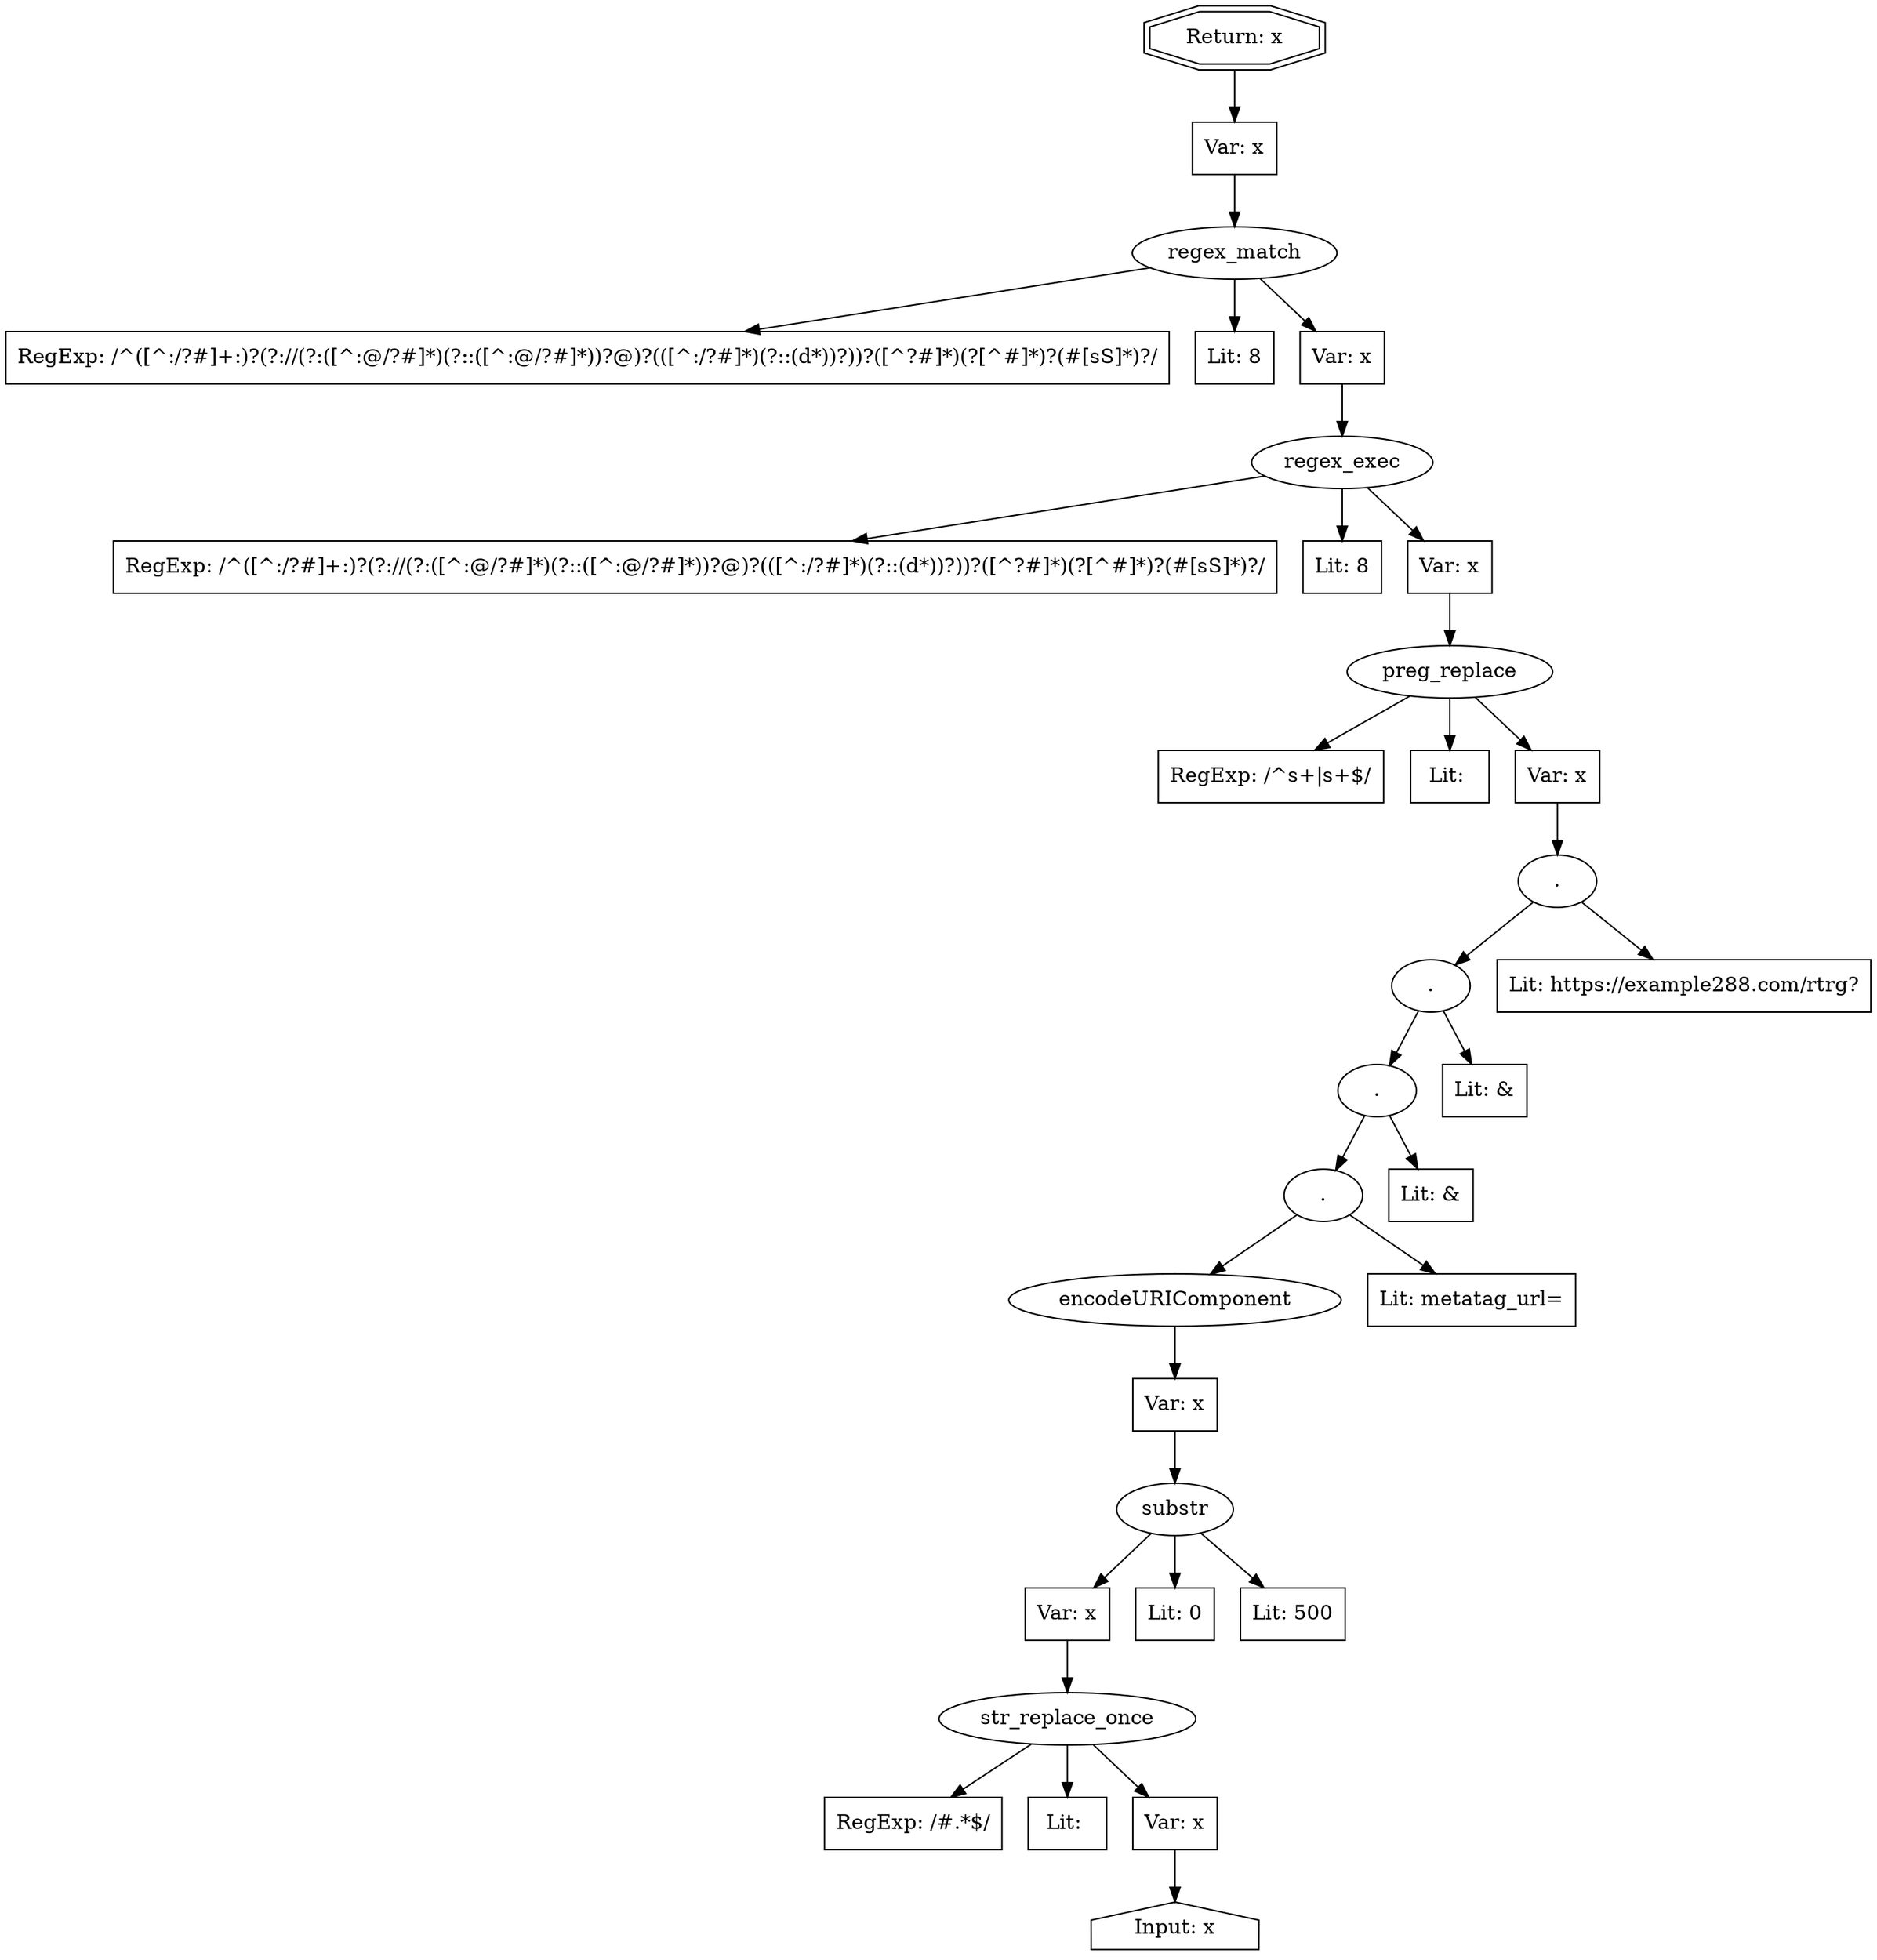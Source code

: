 // Finding: 76225ab2-64c6-465a-a9aa-9b3e3f650157
// Finding.url: https://www.example257.com/for_buyers/#"></iframe></style></script></object></embed></textarea><img src=x onerror=taintfoxLog('9296494f889145b3bea095ad0d5c2dd6')><!--/*
// Finding.parentloc: https://www.example257.com/for_buyers/#"></iframe></style></script></object></embed></textarea><img src=x onerror=taintfoxLog('9296494f889145b3bea095ad0d5c2dd6')><!--/*
// Finding.domain: www.example257.com
// Finding.base_domain: example257.com
// Finding.source: location.href
// Finding.sink: innerHTML
// Sanitizer.score: 1
// Sanitizer.name: b.parseURI
// Sanitizer.location: https://static.example257.com/static/appd/adrum/adrum.js?_=0430113719 - b.parseURI:107:28
// Finding.begin: 117
// Finding.end: 162
// Finding.original_uuid: 389e7d44-5193-4bbe-abcb-91c057733a5d
// Finding.TwentyFiveMillionFlowsId: -443333620
// Finding.script: https://static.example257.com/static/appd/adrum/adrum.js?_=0430113719
// Finding.line: 70
// Exploit.uuid: 9296494f-8891-45b3-bea0-95ad0d5c2dd6
// Exploit.success: false
// Exploit.status: validated
// Exploit.method: C
// Exploit.type: html
// Exploit.token: attribute
// Exploit.content: href
// Exploit.quote_type: "
// Exploit.tag: a
// Exploit.break_out: #"></iframe></style></script></object></embed></textarea><img src=x onerror=
// Exploit.break_in: ><!--/*
// Exploit.payload: #"></iframe></style></script></object></embed></textarea><img src=x onerror=taintfoxLog(1)><!--/*
// Exploit.begin_taint_url: 0
// Exploit.end_taint_url: 35
// Exploit.replace_begin_url: 35
// Exploit.replace_end_url: 35
// Exploit.replace_begin_param: 106
// Exploit.replace_end_param: 106
// Issues.LargestEncodeAttrStringChain: 0
// Issues.LargestTextFragmentEncodeChainLength: 0
// Issues.HasApproximation: false
// Issues.HasMissingImplementation: false
// Issues.HasInfiniteRegexWithFunctionReplacer: false
// Issues.MergedSplitAndJoins: false
// Issues.HasUrlInRhsOfReplace: false
// Issues.HasUrlInLhsOfReplace: false
// Issues.HasCookieValueInLhsOfreplace: false
// Issues.HasCookieValueInRhsOfreplace: false
// Issues.HasCookieValueInMatchPattern: false
// Issues.HasCookieValueInExecPattern: false
// Issues.RemovedLRConcats: false
// Issues.RemovedReplaceArtifacts: false
// Issues.HasUrlInMatchPattern: false
// Issues.HasUrlInExecPattern: false
// Issues.RemovedNOPreplaces: false
// Issues.Known_sanitizer: false
// DepGraph.hash: -660104775
// DepGraph.sanitizer_hash: 1317419856

digraph cfg {
n0 [shape=house, label="Input: x"];
n1 [shape=ellipse, label="str_replace_once"];
n2 [shape=box, label="RegExp: /#.*$/"];
n3 [shape=box, label="Lit: "];
n4 [shape=box, label="Var: x"];
n5 [shape=ellipse, label="substr"];
n6 [shape=box, label="Var: x"];
n7 [shape=box, label="Lit: 0"];
n8 [shape=box, label="Lit: 500"];
n9 [shape=ellipse, label="encodeURIComponent"];
n10 [shape=box, label="Var: x"];
n11 [shape=ellipse, label="."];
n12 [shape=box, label="Lit: metatag_url="];
n13 [shape=ellipse, label="."];
n14 [shape=box, label="Lit: &"];
n15 [shape=ellipse, label="."];
n16 [shape=box, label="Lit: &"];
n17 [shape=ellipse, label="."];
n18 [shape=box, label="Lit: https://example288.com/rtrg?"];
n19 [shape=ellipse, label="preg_replace"];
n20 [shape=box, label="RegExp: /^\s+|\s+$/"];
n21 [shape=box, label="Lit: "];
n22 [shape=box, label="Var: x"];
n23 [shape=ellipse, label="regex_exec"];
n24 [shape=box, label="RegExp: /^([^:\/?#]+:)?(?:\/\/(?:([^:@\/?#]*)(?::([^:@\/?#]*))?@)?(([^:\/?#]*)(?::(\d*))?))?([^?#]*)(\?[^#]*)?(#[\s\S]*)?/"];
n25 [shape=box, label="Lit: 8"];
n26 [shape=box, label="Var: x"];
n27 [shape=ellipse, label="regex_match"];
n28 [shape=box, label="RegExp: /^([^:\/?#]+:)?(?:\/\/(?:([^:@\/?#]*)(?::([^:@\/?#]*))?@)?(([^:\/?#]*)(?::(\d*))?))?([^?#]*)(\?[^#]*)?(#[\s\S]*)?/"];
n29 [shape=box, label="Lit: 8"];
n30 [shape=box, label="Var: x"];
n31 [shape=box, label="Var: x"];
n32 [shape=doubleoctagon, label="Return: x"];
n4 -> n0;
n1 -> n2;
n1 -> n3;
n1 -> n4;
n6 -> n1;
n5 -> n6;
n5 -> n7;
n5 -> n8;
n10 -> n5;
n9 -> n10;
n11 -> n12;
n11 -> n9;
n13 -> n14;
n13 -> n11;
n15 -> n13;
n15 -> n16;
n17 -> n18;
n17 -> n15;
n22 -> n17;
n19 -> n20;
n19 -> n21;
n19 -> n22;
n26 -> n19;
n23 -> n24;
n23 -> n25;
n23 -> n26;
n30 -> n23;
n27 -> n28;
n27 -> n29;
n27 -> n30;
n31 -> n27;
n32 -> n31;
}